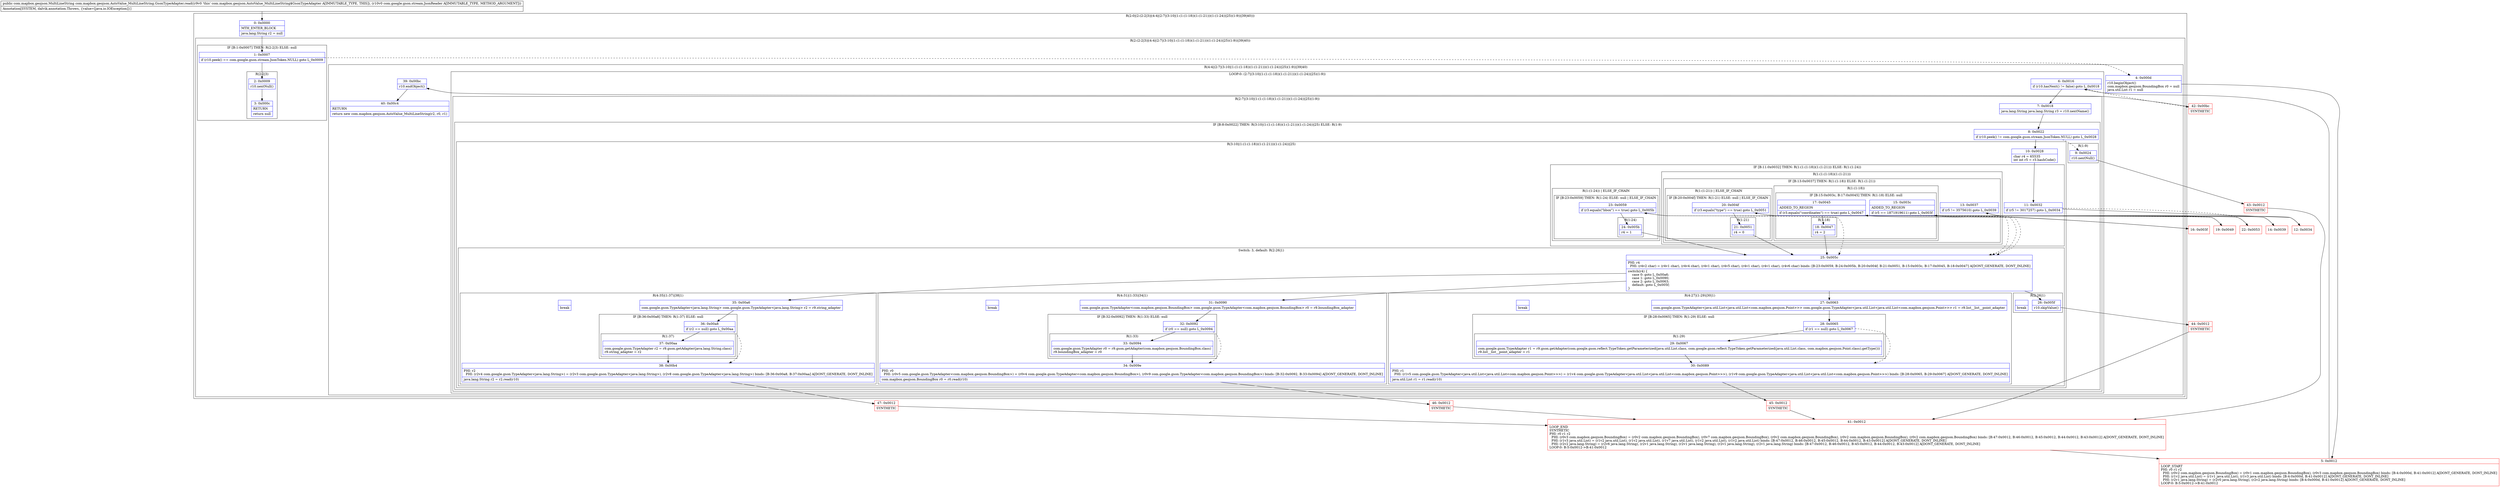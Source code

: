 digraph "CFG forcom.mapbox.geojson.AutoValue_MultiLineString.GsonTypeAdapter.read(Lcom\/google\/gson\/stream\/JsonReader;)Lcom\/mapbox\/geojson\/MultiLineString;" {
subgraph cluster_Region_622302971 {
label = "R(2:0|(2:(2:2|3)|(4:4|(2:7|(3:10|(1:(1:(1:18))(1:(1:21)))(1:(1:24))|25)(1:9))|39|40)))";
node [shape=record,color=blue];
Node_0 [shape=record,label="{0\:\ 0x0000|MTH_ENTER_BLOCK\l|java.lang.String r2 = null\l}"];
subgraph cluster_Region_1879442175 {
label = "R(2:(2:2|3)|(4:4|(2:7|(3:10|(1:(1:(1:18))(1:(1:21)))(1:(1:24))|25)(1:9))|39|40))";
node [shape=record,color=blue];
subgraph cluster_IfRegion_1630100260 {
label = "IF [B:1:0x0007] THEN: R(2:2|3) ELSE: null";
node [shape=record,color=blue];
Node_1 [shape=record,label="{1\:\ 0x0007|if (r10.peek() == com.google.gson.stream.JsonToken.NULL) goto L_0x0009\l}"];
subgraph cluster_Region_196549040 {
label = "R(2:2|3)";
node [shape=record,color=blue];
Node_2 [shape=record,label="{2\:\ 0x0009|r10.nextNull()\l}"];
Node_3 [shape=record,label="{3\:\ 0x000c|RETURN\l|return null\l}"];
}
}
subgraph cluster_Region_1555371419 {
label = "R(4:4|(2:7|(3:10|(1:(1:(1:18))(1:(1:21)))(1:(1:24))|25)(1:9))|39|40)";
node [shape=record,color=blue];
Node_4 [shape=record,label="{4\:\ 0x000d|r10.beginObject()\lcom.mapbox.geojson.BoundingBox r0 = null\ljava.util.List r1 = null\l}"];
subgraph cluster_LoopRegion_1515760973 {
label = "LOOP:0: (2:7|(3:10|(1:(1:(1:18))(1:(1:21)))(1:(1:24))|25)(1:9))";
node [shape=record,color=blue];
Node_6 [shape=record,label="{6\:\ 0x0016|if (r10.hasNext() != false) goto L_0x0018\l}"];
subgraph cluster_Region_900079883 {
label = "R(2:7|(3:10|(1:(1:(1:18))(1:(1:21)))(1:(1:24))|25)(1:9))";
node [shape=record,color=blue];
Node_7 [shape=record,label="{7\:\ 0x0018|java.lang.String java.lang.String r3 = r10.nextName()\l}"];
subgraph cluster_IfRegion_445205763 {
label = "IF [B:8:0x0022] THEN: R(3:10|(1:(1:(1:18))(1:(1:21)))(1:(1:24))|25) ELSE: R(1:9)";
node [shape=record,color=blue];
Node_8 [shape=record,label="{8\:\ 0x0022|if (r10.peek() != com.google.gson.stream.JsonToken.NULL) goto L_0x0028\l}"];
subgraph cluster_Region_1095496681 {
label = "R(3:10|(1:(1:(1:18))(1:(1:21)))(1:(1:24))|25)";
node [shape=record,color=blue];
Node_10 [shape=record,label="{10\:\ 0x0028|char r4 = 65535\lint int r5 = r3.hashCode()\l}"];
subgraph cluster_IfRegion_1071384929 {
label = "IF [B:11:0x0032] THEN: R(1:(1:(1:18))(1:(1:21))) ELSE: R(1:(1:24))";
node [shape=record,color=blue];
Node_11 [shape=record,label="{11\:\ 0x0032|if (r5 != 3017257) goto L_0x0034\l}"];
subgraph cluster_Region_835900685 {
label = "R(1:(1:(1:18))(1:(1:21)))";
node [shape=record,color=blue];
subgraph cluster_IfRegion_883414167 {
label = "IF [B:13:0x0037] THEN: R(1:(1:18)) ELSE: R(1:(1:21))";
node [shape=record,color=blue];
Node_13 [shape=record,label="{13\:\ 0x0037|if (r5 != 3575610) goto L_0x0039\l}"];
subgraph cluster_Region_43724830 {
label = "R(1:(1:18))";
node [shape=record,color=blue];
subgraph cluster_IfRegion_1424969622 {
label = "IF [B:15:0x003c, B:17:0x0045] THEN: R(1:18) ELSE: null";
node [shape=record,color=blue];
Node_15 [shape=record,label="{15\:\ 0x003c|ADDED_TO_REGION\l|if (r5 == 1871919611) goto L_0x003f\l}"];
Node_17 [shape=record,label="{17\:\ 0x0045|ADDED_TO_REGION\l|if (r3.equals(\"coordinates\") == true) goto L_0x0047\l}"];
subgraph cluster_Region_1924323164 {
label = "R(1:18)";
node [shape=record,color=blue];
Node_18 [shape=record,label="{18\:\ 0x0047|r4 = 2\l}"];
}
}
}
subgraph cluster_Region_490129349 {
label = "R(1:(1:21)) | ELSE_IF_CHAIN\l";
node [shape=record,color=blue];
subgraph cluster_IfRegion_389601232 {
label = "IF [B:20:0x004f] THEN: R(1:21) ELSE: null | ELSE_IF_CHAIN\l";
node [shape=record,color=blue];
Node_20 [shape=record,label="{20\:\ 0x004f|if (r3.equals(\"type\") == true) goto L_0x0051\l}"];
subgraph cluster_Region_593822391 {
label = "R(1:21)";
node [shape=record,color=blue];
Node_21 [shape=record,label="{21\:\ 0x0051|r4 = 0\l}"];
}
}
}
}
}
subgraph cluster_Region_1292329013 {
label = "R(1:(1:24)) | ELSE_IF_CHAIN\l";
node [shape=record,color=blue];
subgraph cluster_IfRegion_328340037 {
label = "IF [B:23:0x0059] THEN: R(1:24) ELSE: null | ELSE_IF_CHAIN\l";
node [shape=record,color=blue];
Node_23 [shape=record,label="{23\:\ 0x0059|if (r3.equals(\"bbox\") == true) goto L_0x005b\l}"];
subgraph cluster_Region_232288101 {
label = "R(1:24)";
node [shape=record,color=blue];
Node_24 [shape=record,label="{24\:\ 0x005b|r4 = 1\l}"];
}
}
}
}
subgraph cluster_SwitchRegion_1907483509 {
label = "Switch: 3, default: R(2:26|1)";
node [shape=record,color=blue];
Node_25 [shape=record,label="{25\:\ 0x005c|PHI: r4 \l  PHI: (r4v2 char) = (r4v1 char), (r4v4 char), (r4v1 char), (r4v5 char), (r4v1 char), (r4v1 char), (r4v6 char) binds: [B:23:0x0059, B:24:0x005b, B:20:0x004f, B:21:0x0051, B:15:0x003c, B:17:0x0045, B:18:0x0047] A[DONT_GENERATE, DONT_INLINE]\l|switch(r4) \{\l    case 0: goto L_0x00a6;\l    case 1: goto L_0x0090;\l    case 2: goto L_0x0063;\l    default: goto L_0x005f;\l\}\l}"];
subgraph cluster_Region_1814373390 {
label = "R(4:35|(1:37)|38|1)";
node [shape=record,color=blue];
Node_35 [shape=record,label="{35\:\ 0x00a6|com.google.gson.TypeAdapter\<java.lang.String\> com.google.gson.TypeAdapter\<java.lang.String\> r2 = r9.string_adapter\l}"];
subgraph cluster_IfRegion_773789279 {
label = "IF [B:36:0x00a8] THEN: R(1:37) ELSE: null";
node [shape=record,color=blue];
Node_36 [shape=record,label="{36\:\ 0x00a8|if (r2 == null) goto L_0x00aa\l}"];
subgraph cluster_Region_1347157352 {
label = "R(1:37)";
node [shape=record,color=blue];
Node_37 [shape=record,label="{37\:\ 0x00aa|com.google.gson.TypeAdapter r2 = r9.gson.getAdapter(java.lang.String.class)\lr9.string_adapter = r2\l}"];
}
}
Node_38 [shape=record,label="{38\:\ 0x00b4|PHI: r2 \l  PHI: (r2v4 com.google.gson.TypeAdapter\<java.lang.String\>) = (r2v3 com.google.gson.TypeAdapter\<java.lang.String\>), (r2v8 com.google.gson.TypeAdapter\<java.lang.String\>) binds: [B:36:0x00a8, B:37:0x00aa] A[DONT_GENERATE, DONT_INLINE]\l|java.lang.String r2 = r2.read(r10)\l}"];
Node_InsnContainer_1792716325 [shape=record,label="{|break\l}"];
}
subgraph cluster_Region_1767869891 {
label = "R(4:31|(1:33)|34|1)";
node [shape=record,color=blue];
Node_31 [shape=record,label="{31\:\ 0x0090|com.google.gson.TypeAdapter\<com.mapbox.geojson.BoundingBox\> com.google.gson.TypeAdapter\<com.mapbox.geojson.BoundingBox\> r0 = r9.boundingBox_adapter\l}"];
subgraph cluster_IfRegion_2069816381 {
label = "IF [B:32:0x0092] THEN: R(1:33) ELSE: null";
node [shape=record,color=blue];
Node_32 [shape=record,label="{32\:\ 0x0092|if (r0 == null) goto L_0x0094\l}"];
subgraph cluster_Region_1909954044 {
label = "R(1:33)";
node [shape=record,color=blue];
Node_33 [shape=record,label="{33\:\ 0x0094|com.google.gson.TypeAdapter r0 = r9.gson.getAdapter(com.mapbox.geojson.BoundingBox.class)\lr9.boundingBox_adapter = r0\l}"];
}
}
Node_34 [shape=record,label="{34\:\ 0x009e|PHI: r0 \l  PHI: (r0v5 com.google.gson.TypeAdapter\<com.mapbox.geojson.BoundingBox\>) = (r0v4 com.google.gson.TypeAdapter\<com.mapbox.geojson.BoundingBox\>), (r0v9 com.google.gson.TypeAdapter\<com.mapbox.geojson.BoundingBox\>) binds: [B:32:0x0092, B:33:0x0094] A[DONT_GENERATE, DONT_INLINE]\l|com.mapbox.geojson.BoundingBox r0 = r0.read(r10)\l}"];
Node_InsnContainer_823814304 [shape=record,label="{|break\l}"];
}
subgraph cluster_Region_1885761117 {
label = "R(4:27|(1:29)|30|1)";
node [shape=record,color=blue];
Node_27 [shape=record,label="{27\:\ 0x0063|com.google.gson.TypeAdapter\<java.util.List\<java.util.List\<com.mapbox.geojson.Point\>\>\> com.google.gson.TypeAdapter\<java.util.List\<java.util.List\<com.mapbox.geojson.Point\>\>\> r1 = r9.list__list__point_adapter\l}"];
subgraph cluster_IfRegion_571128748 {
label = "IF [B:28:0x0065] THEN: R(1:29) ELSE: null";
node [shape=record,color=blue];
Node_28 [shape=record,label="{28\:\ 0x0065|if (r1 == null) goto L_0x0067\l}"];
subgraph cluster_Region_1962014339 {
label = "R(1:29)";
node [shape=record,color=blue];
Node_29 [shape=record,label="{29\:\ 0x0067|com.google.gson.TypeAdapter r1 = r9.gson.getAdapter(com.google.gson.reflect.TypeToken.getParameterized(java.util.List.class, com.google.gson.reflect.TypeToken.getParameterized(java.util.List.class, com.mapbox.geojson.Point.class).getType()))\lr9.list__list__point_adapter = r1\l}"];
}
}
Node_30 [shape=record,label="{30\:\ 0x0089|PHI: r1 \l  PHI: (r1v5 com.google.gson.TypeAdapter\<java.util.List\<java.util.List\<com.mapbox.geojson.Point\>\>\>) = (r1v4 com.google.gson.TypeAdapter\<java.util.List\<java.util.List\<com.mapbox.geojson.Point\>\>\>), (r1v9 com.google.gson.TypeAdapter\<java.util.List\<java.util.List\<com.mapbox.geojson.Point\>\>\>) binds: [B:28:0x0065, B:29:0x0067] A[DONT_GENERATE, DONT_INLINE]\l|java.util.List r1 = r1.read(r10)\l}"];
Node_InsnContainer_439978409 [shape=record,label="{|break\l}"];
}
subgraph cluster_Region_1816740883 {
label = "R(2:26|1)";
node [shape=record,color=blue];
Node_26 [shape=record,label="{26\:\ 0x005f|r10.skipValue()\l}"];
Node_InsnContainer_1407018041 [shape=record,label="{|break\l}"];
}
}
}
subgraph cluster_Region_828397962 {
label = "R(1:9)";
node [shape=record,color=blue];
Node_9 [shape=record,label="{9\:\ 0x0024|r10.nextNull()\l}"];
}
}
}
}
Node_39 [shape=record,label="{39\:\ 0x00bc|r10.endObject()\l}"];
Node_40 [shape=record,label="{40\:\ 0x00c4|RETURN\l|return new com.mapbox.geojson.AutoValue_MultiLineString(r2, r0, r1)\l}"];
}
}
}
Node_5 [shape=record,color=red,label="{5\:\ 0x0012|LOOP_START\lPHI: r0 r1 r2 \l  PHI: (r0v2 com.mapbox.geojson.BoundingBox) = (r0v1 com.mapbox.geojson.BoundingBox), (r0v3 com.mapbox.geojson.BoundingBox) binds: [B:4:0x000d, B:41:0x0012] A[DONT_GENERATE, DONT_INLINE]\l  PHI: (r1v2 java.util.List) = (r1v1 java.util.List), (r1v3 java.util.List) binds: [B:4:0x000d, B:41:0x0012] A[DONT_GENERATE, DONT_INLINE]\l  PHI: (r2v1 java.lang.String) = (r2v0 java.lang.String), (r2v2 java.lang.String) binds: [B:4:0x000d, B:41:0x0012] A[DONT_GENERATE, DONT_INLINE]\lLOOP:0: B:5:0x0012\-\>B:41:0x0012\l}"];
Node_12 [shape=record,color=red,label="{12\:\ 0x0034}"];
Node_14 [shape=record,color=red,label="{14\:\ 0x0039}"];
Node_16 [shape=record,color=red,label="{16\:\ 0x003f}"];
Node_19 [shape=record,color=red,label="{19\:\ 0x0049}"];
Node_22 [shape=record,color=red,label="{22\:\ 0x0053}"];
Node_41 [shape=record,color=red,label="{41\:\ 0x0012|LOOP_END\lSYNTHETIC\lPHI: r0 r1 r2 \l  PHI: (r0v3 com.mapbox.geojson.BoundingBox) = (r0v2 com.mapbox.geojson.BoundingBox), (r0v7 com.mapbox.geojson.BoundingBox), (r0v2 com.mapbox.geojson.BoundingBox), (r0v2 com.mapbox.geojson.BoundingBox), (r0v2 com.mapbox.geojson.BoundingBox) binds: [B:47:0x0012, B:46:0x0012, B:45:0x0012, B:44:0x0012, B:43:0x0012] A[DONT_GENERATE, DONT_INLINE]\l  PHI: (r1v3 java.util.List) = (r1v2 java.util.List), (r1v2 java.util.List), (r1v7 java.util.List), (r1v2 java.util.List), (r1v2 java.util.List) binds: [B:47:0x0012, B:46:0x0012, B:45:0x0012, B:44:0x0012, B:43:0x0012] A[DONT_GENERATE, DONT_INLINE]\l  PHI: (r2v2 java.lang.String) = (r2v6 java.lang.String), (r2v1 java.lang.String), (r2v1 java.lang.String), (r2v1 java.lang.String), (r2v1 java.lang.String) binds: [B:47:0x0012, B:46:0x0012, B:45:0x0012, B:44:0x0012, B:43:0x0012] A[DONT_GENERATE, DONT_INLINE]\lLOOP:0: B:5:0x0012\-\>B:41:0x0012\l}"];
Node_42 [shape=record,color=red,label="{42\:\ 0x00bc|SYNTHETIC\l}"];
Node_43 [shape=record,color=red,label="{43\:\ 0x0012|SYNTHETIC\l}"];
Node_44 [shape=record,color=red,label="{44\:\ 0x0012|SYNTHETIC\l}"];
Node_45 [shape=record,color=red,label="{45\:\ 0x0012|SYNTHETIC\l}"];
Node_46 [shape=record,color=red,label="{46\:\ 0x0012|SYNTHETIC\l}"];
Node_47 [shape=record,color=red,label="{47\:\ 0x0012|SYNTHETIC\l}"];
MethodNode[shape=record,label="{public com.mapbox.geojson.MultiLineString com.mapbox.geojson.AutoValue_MultiLineString.GsonTypeAdapter.read((r9v0 'this' com.mapbox.geojson.AutoValue_MultiLineString$GsonTypeAdapter A[IMMUTABLE_TYPE, THIS]), (r10v0 com.google.gson.stream.JsonReader A[IMMUTABLE_TYPE, METHOD_ARGUMENT]))  | Annotation[SYSTEM, dalvik.annotation.Throws, \{value=[java.io.IOException]\}]\l}"];
MethodNode -> Node_0;
Node_0 -> Node_1;
Node_1 -> Node_2;
Node_1 -> Node_4[style=dashed];
Node_2 -> Node_3;
Node_4 -> Node_5;
Node_6 -> Node_7;
Node_6 -> Node_42[style=dashed];
Node_7 -> Node_8;
Node_8 -> Node_9[style=dashed];
Node_8 -> Node_10;
Node_10 -> Node_11;
Node_11 -> Node_12;
Node_11 -> Node_22[style=dashed];
Node_13 -> Node_14;
Node_13 -> Node_19[style=dashed];
Node_15 -> Node_16;
Node_15 -> Node_25[style=dashed];
Node_17 -> Node_18;
Node_17 -> Node_25[style=dashed];
Node_18 -> Node_25;
Node_20 -> Node_21;
Node_20 -> Node_25[style=dashed];
Node_21 -> Node_25;
Node_23 -> Node_24;
Node_23 -> Node_25[style=dashed];
Node_24 -> Node_25;
Node_25 -> Node_26;
Node_25 -> Node_27;
Node_25 -> Node_31;
Node_25 -> Node_35;
Node_35 -> Node_36;
Node_36 -> Node_37;
Node_36 -> Node_38[style=dashed];
Node_37 -> Node_38;
Node_38 -> Node_47;
Node_31 -> Node_32;
Node_32 -> Node_33;
Node_32 -> Node_34[style=dashed];
Node_33 -> Node_34;
Node_34 -> Node_46;
Node_27 -> Node_28;
Node_28 -> Node_29;
Node_28 -> Node_30[style=dashed];
Node_29 -> Node_30;
Node_30 -> Node_45;
Node_26 -> Node_44;
Node_9 -> Node_43;
Node_39 -> Node_40;
Node_5 -> Node_6;
Node_12 -> Node_13;
Node_14 -> Node_15;
Node_16 -> Node_17;
Node_19 -> Node_20;
Node_22 -> Node_23;
Node_41 -> Node_5;
Node_42 -> Node_39;
Node_43 -> Node_41;
Node_44 -> Node_41;
Node_45 -> Node_41;
Node_46 -> Node_41;
Node_47 -> Node_41;
}

